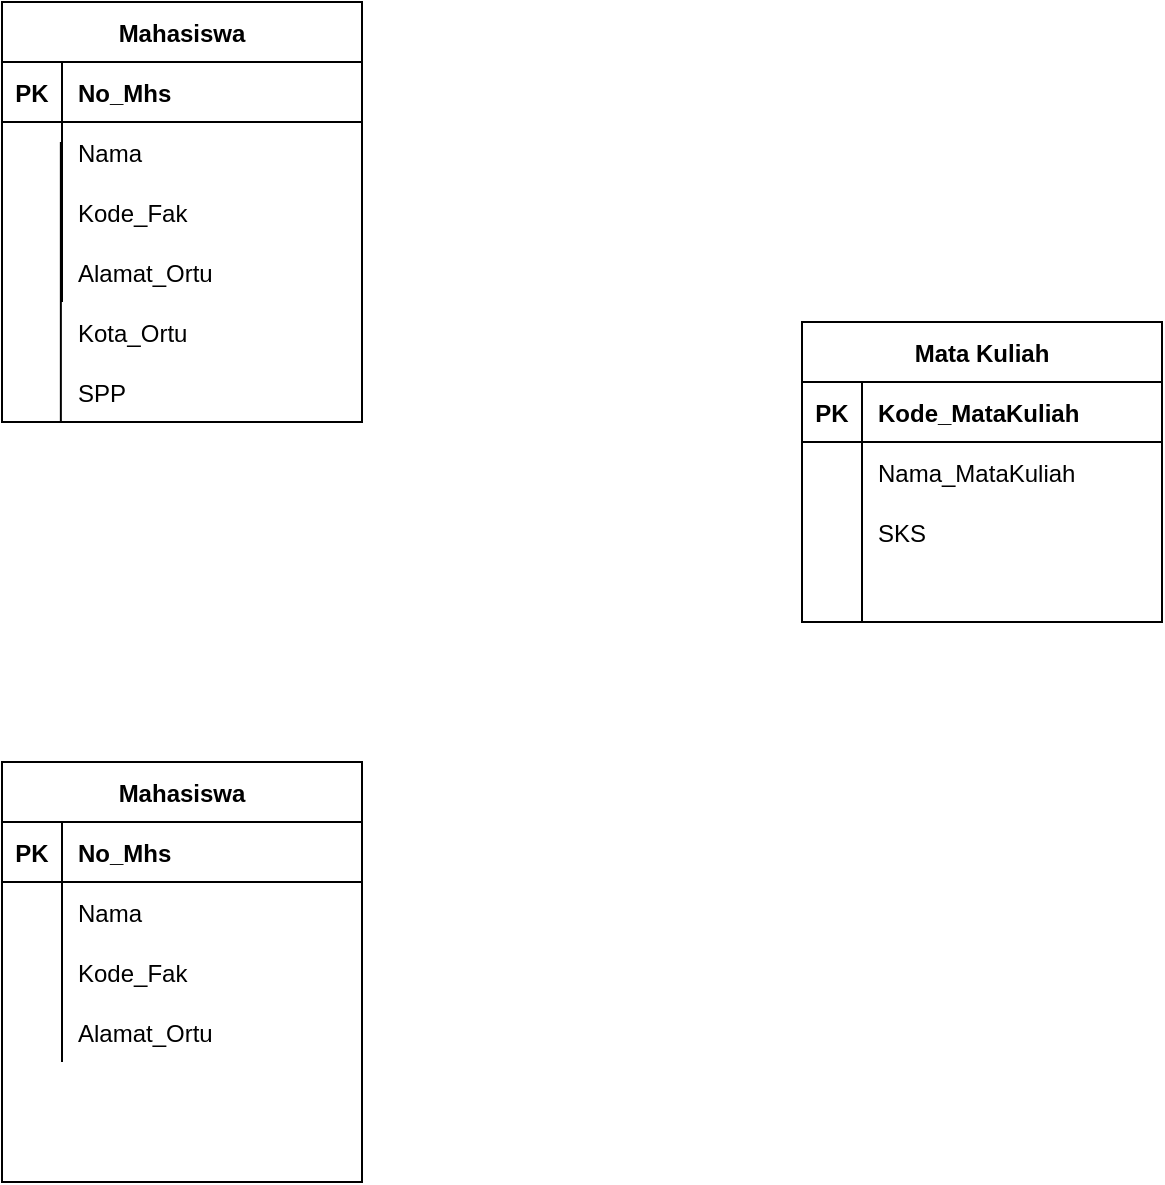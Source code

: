 <mxfile version="20.4.0" type="github"><diagram id="dQDRL2nj_YWnlfUewfiG" name="Page-1"><mxGraphModel dx="1085" dy="491" grid="1" gridSize="10" guides="1" tooltips="1" connect="1" arrows="1" fold="1" page="1" pageScale="1" pageWidth="850" pageHeight="1100" math="0" shadow="0"><root><mxCell id="0"/><mxCell id="1" parent="0"/><mxCell id="kMOJA-RfkBf_1_hI_NBA-1" value="Mahasiswa" style="shape=table;startSize=30;container=1;collapsible=1;childLayout=tableLayout;fixedRows=1;rowLines=0;fontStyle=1;align=center;resizeLast=1;" vertex="1" parent="1"><mxGeometry x="80" y="110" width="180" height="210" as="geometry"/></mxCell><mxCell id="kMOJA-RfkBf_1_hI_NBA-2" value="" style="shape=tableRow;horizontal=0;startSize=0;swimlaneHead=0;swimlaneBody=0;fillColor=none;collapsible=0;dropTarget=0;points=[[0,0.5],[1,0.5]];portConstraint=eastwest;top=0;left=0;right=0;bottom=1;" vertex="1" parent="kMOJA-RfkBf_1_hI_NBA-1"><mxGeometry y="30" width="180" height="30" as="geometry"/></mxCell><mxCell id="kMOJA-RfkBf_1_hI_NBA-3" value="PK" style="shape=partialRectangle;connectable=0;fillColor=none;top=0;left=0;bottom=0;right=0;fontStyle=1;overflow=hidden;" vertex="1" parent="kMOJA-RfkBf_1_hI_NBA-2"><mxGeometry width="30" height="30" as="geometry"><mxRectangle width="30" height="30" as="alternateBounds"/></mxGeometry></mxCell><mxCell id="kMOJA-RfkBf_1_hI_NBA-4" value="No_Mhs" style="shape=partialRectangle;connectable=0;fillColor=none;top=0;left=0;bottom=0;right=0;align=left;spacingLeft=6;fontStyle=1;overflow=hidden;" vertex="1" parent="kMOJA-RfkBf_1_hI_NBA-2"><mxGeometry x="30" width="150" height="30" as="geometry"><mxRectangle width="150" height="30" as="alternateBounds"/></mxGeometry></mxCell><mxCell id="kMOJA-RfkBf_1_hI_NBA-5" value="" style="shape=tableRow;horizontal=0;startSize=0;swimlaneHead=0;swimlaneBody=0;fillColor=none;collapsible=0;dropTarget=0;points=[[0,0.5],[1,0.5]];portConstraint=eastwest;top=0;left=0;right=0;bottom=0;" vertex="1" parent="kMOJA-RfkBf_1_hI_NBA-1"><mxGeometry y="60" width="180" height="30" as="geometry"/></mxCell><mxCell id="kMOJA-RfkBf_1_hI_NBA-6" value="" style="shape=partialRectangle;connectable=0;fillColor=none;top=0;left=0;bottom=0;right=0;editable=1;overflow=hidden;" vertex="1" parent="kMOJA-RfkBf_1_hI_NBA-5"><mxGeometry width="30" height="30" as="geometry"><mxRectangle width="30" height="30" as="alternateBounds"/></mxGeometry></mxCell><mxCell id="kMOJA-RfkBf_1_hI_NBA-7" value="Nama" style="shape=partialRectangle;connectable=0;fillColor=none;top=0;left=0;bottom=0;right=0;align=left;spacingLeft=6;overflow=hidden;" vertex="1" parent="kMOJA-RfkBf_1_hI_NBA-5"><mxGeometry x="30" width="150" height="30" as="geometry"><mxRectangle width="150" height="30" as="alternateBounds"/></mxGeometry></mxCell><mxCell id="kMOJA-RfkBf_1_hI_NBA-8" value="" style="shape=tableRow;horizontal=0;startSize=0;swimlaneHead=0;swimlaneBody=0;fillColor=none;collapsible=0;dropTarget=0;points=[[0,0.5],[1,0.5]];portConstraint=eastwest;top=0;left=0;right=0;bottom=0;" vertex="1" parent="kMOJA-RfkBf_1_hI_NBA-1"><mxGeometry y="90" width="180" height="30" as="geometry"/></mxCell><mxCell id="kMOJA-RfkBf_1_hI_NBA-9" value="" style="shape=partialRectangle;connectable=0;fillColor=none;top=0;left=0;bottom=0;right=0;editable=1;overflow=hidden;" vertex="1" parent="kMOJA-RfkBf_1_hI_NBA-8"><mxGeometry width="30" height="30" as="geometry"><mxRectangle width="30" height="30" as="alternateBounds"/></mxGeometry></mxCell><mxCell id="kMOJA-RfkBf_1_hI_NBA-10" value="Kode_Fak" style="shape=partialRectangle;connectable=0;fillColor=none;top=0;left=0;bottom=0;right=0;align=left;spacingLeft=6;overflow=hidden;" vertex="1" parent="kMOJA-RfkBf_1_hI_NBA-8"><mxGeometry x="30" width="150" height="30" as="geometry"><mxRectangle width="150" height="30" as="alternateBounds"/></mxGeometry></mxCell><mxCell id="kMOJA-RfkBf_1_hI_NBA-11" value="" style="shape=tableRow;horizontal=0;startSize=0;swimlaneHead=0;swimlaneBody=0;fillColor=none;collapsible=0;dropTarget=0;points=[[0,0.5],[1,0.5]];portConstraint=eastwest;top=0;left=0;right=0;bottom=0;" vertex="1" parent="kMOJA-RfkBf_1_hI_NBA-1"><mxGeometry y="120" width="180" height="30" as="geometry"/></mxCell><mxCell id="kMOJA-RfkBf_1_hI_NBA-12" value="" style="shape=partialRectangle;connectable=0;fillColor=none;top=0;left=0;bottom=0;right=0;editable=1;overflow=hidden;" vertex="1" parent="kMOJA-RfkBf_1_hI_NBA-11"><mxGeometry width="30" height="30" as="geometry"><mxRectangle width="30" height="30" as="alternateBounds"/></mxGeometry></mxCell><mxCell id="kMOJA-RfkBf_1_hI_NBA-13" value="Alamat_Ortu" style="shape=partialRectangle;connectable=0;fillColor=none;top=0;left=0;bottom=0;right=0;align=left;spacingLeft=6;overflow=hidden;" vertex="1" parent="kMOJA-RfkBf_1_hI_NBA-11"><mxGeometry x="30" width="150" height="30" as="geometry"><mxRectangle width="150" height="30" as="alternateBounds"/></mxGeometry></mxCell><mxCell id="kMOJA-RfkBf_1_hI_NBA-14" value="Kota_Ortu" style="shape=partialRectangle;connectable=0;fillColor=none;top=0;left=0;bottom=0;right=0;align=left;spacingLeft=6;overflow=hidden;" vertex="1" parent="1"><mxGeometry x="110" y="260" width="150" height="30" as="geometry"><mxRectangle width="150" height="30" as="alternateBounds"/></mxGeometry></mxCell><mxCell id="kMOJA-RfkBf_1_hI_NBA-15" value="SPP" style="shape=partialRectangle;connectable=0;fillColor=none;top=0;left=0;bottom=0;right=0;align=left;spacingLeft=6;overflow=hidden;" vertex="1" parent="1"><mxGeometry x="110" y="290" width="150" height="30" as="geometry"><mxRectangle width="150" height="30" as="alternateBounds"/></mxGeometry></mxCell><mxCell id="kMOJA-RfkBf_1_hI_NBA-17" value="" style="endArrow=none;html=1;rounded=0;" edge="1" parent="1"><mxGeometry relative="1" as="geometry"><mxPoint x="109.43" y="180.0" as="sourcePoint"/><mxPoint x="109.43" y="320" as="targetPoint"/></mxGeometry></mxCell><mxCell id="kMOJA-RfkBf_1_hI_NBA-31" value="Mahasiswa" style="shape=table;startSize=30;container=1;collapsible=1;childLayout=tableLayout;fixedRows=1;rowLines=0;fontStyle=1;align=center;resizeLast=1;" vertex="1" parent="1"><mxGeometry x="80" y="490" width="180" height="210" as="geometry"/></mxCell><mxCell id="kMOJA-RfkBf_1_hI_NBA-32" value="" style="shape=tableRow;horizontal=0;startSize=0;swimlaneHead=0;swimlaneBody=0;fillColor=none;collapsible=0;dropTarget=0;points=[[0,0.5],[1,0.5]];portConstraint=eastwest;top=0;left=0;right=0;bottom=1;" vertex="1" parent="kMOJA-RfkBf_1_hI_NBA-31"><mxGeometry y="30" width="180" height="30" as="geometry"/></mxCell><mxCell id="kMOJA-RfkBf_1_hI_NBA-33" value="PK" style="shape=partialRectangle;connectable=0;fillColor=none;top=0;left=0;bottom=0;right=0;fontStyle=1;overflow=hidden;" vertex="1" parent="kMOJA-RfkBf_1_hI_NBA-32"><mxGeometry width="30" height="30" as="geometry"><mxRectangle width="30" height="30" as="alternateBounds"/></mxGeometry></mxCell><mxCell id="kMOJA-RfkBf_1_hI_NBA-34" value="No_Mhs" style="shape=partialRectangle;connectable=0;fillColor=none;top=0;left=0;bottom=0;right=0;align=left;spacingLeft=6;fontStyle=1;overflow=hidden;" vertex="1" parent="kMOJA-RfkBf_1_hI_NBA-32"><mxGeometry x="30" width="150" height="30" as="geometry"><mxRectangle width="150" height="30" as="alternateBounds"/></mxGeometry></mxCell><mxCell id="kMOJA-RfkBf_1_hI_NBA-35" value="" style="shape=tableRow;horizontal=0;startSize=0;swimlaneHead=0;swimlaneBody=0;fillColor=none;collapsible=0;dropTarget=0;points=[[0,0.5],[1,0.5]];portConstraint=eastwest;top=0;left=0;right=0;bottom=0;" vertex="1" parent="kMOJA-RfkBf_1_hI_NBA-31"><mxGeometry y="60" width="180" height="30" as="geometry"/></mxCell><mxCell id="kMOJA-RfkBf_1_hI_NBA-36" value="" style="shape=partialRectangle;connectable=0;fillColor=none;top=0;left=0;bottom=0;right=0;editable=1;overflow=hidden;" vertex="1" parent="kMOJA-RfkBf_1_hI_NBA-35"><mxGeometry width="30" height="30" as="geometry"><mxRectangle width="30" height="30" as="alternateBounds"/></mxGeometry></mxCell><mxCell id="kMOJA-RfkBf_1_hI_NBA-37" value="Nama" style="shape=partialRectangle;connectable=0;fillColor=none;top=0;left=0;bottom=0;right=0;align=left;spacingLeft=6;overflow=hidden;" vertex="1" parent="kMOJA-RfkBf_1_hI_NBA-35"><mxGeometry x="30" width="150" height="30" as="geometry"><mxRectangle width="150" height="30" as="alternateBounds"/></mxGeometry></mxCell><mxCell id="kMOJA-RfkBf_1_hI_NBA-38" value="" style="shape=tableRow;horizontal=0;startSize=0;swimlaneHead=0;swimlaneBody=0;fillColor=none;collapsible=0;dropTarget=0;points=[[0,0.5],[1,0.5]];portConstraint=eastwest;top=0;left=0;right=0;bottom=0;" vertex="1" parent="kMOJA-RfkBf_1_hI_NBA-31"><mxGeometry y="90" width="180" height="30" as="geometry"/></mxCell><mxCell id="kMOJA-RfkBf_1_hI_NBA-39" value="" style="shape=partialRectangle;connectable=0;fillColor=none;top=0;left=0;bottom=0;right=0;editable=1;overflow=hidden;" vertex="1" parent="kMOJA-RfkBf_1_hI_NBA-38"><mxGeometry width="30" height="30" as="geometry"><mxRectangle width="30" height="30" as="alternateBounds"/></mxGeometry></mxCell><mxCell id="kMOJA-RfkBf_1_hI_NBA-40" value="Kode_Fak" style="shape=partialRectangle;connectable=0;fillColor=none;top=0;left=0;bottom=0;right=0;align=left;spacingLeft=6;overflow=hidden;" vertex="1" parent="kMOJA-RfkBf_1_hI_NBA-38"><mxGeometry x="30" width="150" height="30" as="geometry"><mxRectangle width="150" height="30" as="alternateBounds"/></mxGeometry></mxCell><mxCell id="kMOJA-RfkBf_1_hI_NBA-41" value="" style="shape=tableRow;horizontal=0;startSize=0;swimlaneHead=0;swimlaneBody=0;fillColor=none;collapsible=0;dropTarget=0;points=[[0,0.5],[1,0.5]];portConstraint=eastwest;top=0;left=0;right=0;bottom=0;" vertex="1" parent="kMOJA-RfkBf_1_hI_NBA-31"><mxGeometry y="120" width="180" height="30" as="geometry"/></mxCell><mxCell id="kMOJA-RfkBf_1_hI_NBA-42" value="" style="shape=partialRectangle;connectable=0;fillColor=none;top=0;left=0;bottom=0;right=0;editable=1;overflow=hidden;" vertex="1" parent="kMOJA-RfkBf_1_hI_NBA-41"><mxGeometry width="30" height="30" as="geometry"><mxRectangle width="30" height="30" as="alternateBounds"/></mxGeometry></mxCell><mxCell id="kMOJA-RfkBf_1_hI_NBA-43" value="Alamat_Ortu" style="shape=partialRectangle;connectable=0;fillColor=none;top=0;left=0;bottom=0;right=0;align=left;spacingLeft=6;overflow=hidden;" vertex="1" parent="kMOJA-RfkBf_1_hI_NBA-41"><mxGeometry x="30" width="150" height="30" as="geometry"><mxRectangle width="150" height="30" as="alternateBounds"/></mxGeometry></mxCell><mxCell id="kMOJA-RfkBf_1_hI_NBA-44" value="Mata Kuliah" style="shape=table;startSize=30;container=1;collapsible=1;childLayout=tableLayout;fixedRows=1;rowLines=0;fontStyle=1;align=center;resizeLast=1;" vertex="1" parent="1"><mxGeometry x="480" y="270" width="180" height="150" as="geometry"/></mxCell><mxCell id="kMOJA-RfkBf_1_hI_NBA-45" value="" style="shape=tableRow;horizontal=0;startSize=0;swimlaneHead=0;swimlaneBody=0;fillColor=none;collapsible=0;dropTarget=0;points=[[0,0.5],[1,0.5]];portConstraint=eastwest;top=0;left=0;right=0;bottom=1;" vertex="1" parent="kMOJA-RfkBf_1_hI_NBA-44"><mxGeometry y="30" width="180" height="30" as="geometry"/></mxCell><mxCell id="kMOJA-RfkBf_1_hI_NBA-46" value="PK" style="shape=partialRectangle;connectable=0;fillColor=none;top=0;left=0;bottom=0;right=0;fontStyle=1;overflow=hidden;" vertex="1" parent="kMOJA-RfkBf_1_hI_NBA-45"><mxGeometry width="30" height="30" as="geometry"><mxRectangle width="30" height="30" as="alternateBounds"/></mxGeometry></mxCell><mxCell id="kMOJA-RfkBf_1_hI_NBA-47" value="Kode_MataKuliah" style="shape=partialRectangle;connectable=0;fillColor=none;top=0;left=0;bottom=0;right=0;align=left;spacingLeft=6;fontStyle=1;overflow=hidden;" vertex="1" parent="kMOJA-RfkBf_1_hI_NBA-45"><mxGeometry x="30" width="150" height="30" as="geometry"><mxRectangle width="150" height="30" as="alternateBounds"/></mxGeometry></mxCell><mxCell id="kMOJA-RfkBf_1_hI_NBA-48" value="" style="shape=tableRow;horizontal=0;startSize=0;swimlaneHead=0;swimlaneBody=0;fillColor=none;collapsible=0;dropTarget=0;points=[[0,0.5],[1,0.5]];portConstraint=eastwest;top=0;left=0;right=0;bottom=0;" vertex="1" parent="kMOJA-RfkBf_1_hI_NBA-44"><mxGeometry y="60" width="180" height="30" as="geometry"/></mxCell><mxCell id="kMOJA-RfkBf_1_hI_NBA-49" value="" style="shape=partialRectangle;connectable=0;fillColor=none;top=0;left=0;bottom=0;right=0;editable=1;overflow=hidden;" vertex="1" parent="kMOJA-RfkBf_1_hI_NBA-48"><mxGeometry width="30" height="30" as="geometry"><mxRectangle width="30" height="30" as="alternateBounds"/></mxGeometry></mxCell><mxCell id="kMOJA-RfkBf_1_hI_NBA-50" value="Nama_MataKuliah" style="shape=partialRectangle;connectable=0;fillColor=none;top=0;left=0;bottom=0;right=0;align=left;spacingLeft=6;overflow=hidden;" vertex="1" parent="kMOJA-RfkBf_1_hI_NBA-48"><mxGeometry x="30" width="150" height="30" as="geometry"><mxRectangle width="150" height="30" as="alternateBounds"/></mxGeometry></mxCell><mxCell id="kMOJA-RfkBf_1_hI_NBA-51" value="" style="shape=tableRow;horizontal=0;startSize=0;swimlaneHead=0;swimlaneBody=0;fillColor=none;collapsible=0;dropTarget=0;points=[[0,0.5],[1,0.5]];portConstraint=eastwest;top=0;left=0;right=0;bottom=0;" vertex="1" parent="kMOJA-RfkBf_1_hI_NBA-44"><mxGeometry y="90" width="180" height="30" as="geometry"/></mxCell><mxCell id="kMOJA-RfkBf_1_hI_NBA-52" value="" style="shape=partialRectangle;connectable=0;fillColor=none;top=0;left=0;bottom=0;right=0;editable=1;overflow=hidden;" vertex="1" parent="kMOJA-RfkBf_1_hI_NBA-51"><mxGeometry width="30" height="30" as="geometry"><mxRectangle width="30" height="30" as="alternateBounds"/></mxGeometry></mxCell><mxCell id="kMOJA-RfkBf_1_hI_NBA-53" value="SKS" style="shape=partialRectangle;connectable=0;fillColor=none;top=0;left=0;bottom=0;right=0;align=left;spacingLeft=6;overflow=hidden;" vertex="1" parent="kMOJA-RfkBf_1_hI_NBA-51"><mxGeometry x="30" width="150" height="30" as="geometry"><mxRectangle width="150" height="30" as="alternateBounds"/></mxGeometry></mxCell><mxCell id="kMOJA-RfkBf_1_hI_NBA-54" value="" style="shape=tableRow;horizontal=0;startSize=0;swimlaneHead=0;swimlaneBody=0;fillColor=none;collapsible=0;dropTarget=0;points=[[0,0.5],[1,0.5]];portConstraint=eastwest;top=0;left=0;right=0;bottom=0;" vertex="1" parent="kMOJA-RfkBf_1_hI_NBA-44"><mxGeometry y="120" width="180" height="30" as="geometry"/></mxCell><mxCell id="kMOJA-RfkBf_1_hI_NBA-55" value="" style="shape=partialRectangle;connectable=0;fillColor=none;top=0;left=0;bottom=0;right=0;editable=1;overflow=hidden;" vertex="1" parent="kMOJA-RfkBf_1_hI_NBA-54"><mxGeometry width="30" height="30" as="geometry"><mxRectangle width="30" height="30" as="alternateBounds"/></mxGeometry></mxCell><mxCell id="kMOJA-RfkBf_1_hI_NBA-56" value="" style="shape=partialRectangle;connectable=0;fillColor=none;top=0;left=0;bottom=0;right=0;align=left;spacingLeft=6;overflow=hidden;" vertex="1" parent="kMOJA-RfkBf_1_hI_NBA-54"><mxGeometry x="30" width="150" height="30" as="geometry"><mxRectangle width="150" height="30" as="alternateBounds"/></mxGeometry></mxCell></root></mxGraphModel></diagram></mxfile>